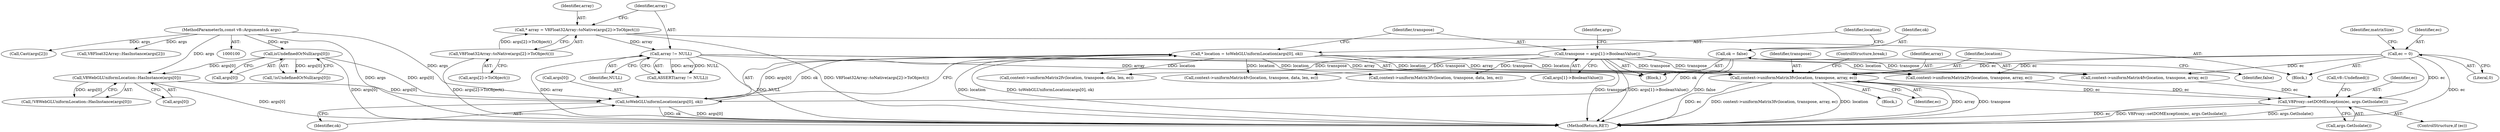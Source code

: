 digraph "0_Chrome_e9372a1bfd3588a80fcf49aa07321f0971dd6091_63@pointer" {
"1000181" [label="(Call,context->uniformMatrix3fv(location, transpose, array, ec))"];
"1000140" [label="(Call,* location = toWebGLUniformLocation(args[0], ok))"];
"1000142" [label="(Call,toWebGLUniformLocation(args[0], ok))"];
"1000122" [label="(Call,isUndefinedOrNull(args[0]))"];
"1000101" [label="(MethodParameterIn,const v8::Arguments& args)"];
"1000127" [label="(Call,V8WebGLUniformLocation::HasInstance(args[0]))"];
"1000136" [label="(Call,ok = false)"];
"1000148" [label="(Call,transpose = args[1]->BooleanValue())"];
"1000163" [label="(Call,array != NULL)"];
"1000158" [label="(Call,* array = V8Float32Array::toNative(args[2]->ToObject()))"];
"1000160" [label="(Call,V8Float32Array::toNative(args[2]->ToObject()))"];
"1000167" [label="(Call,ec = 0)"];
"1000199" [label="(Call,V8Proxy::setDOMException(ec, args.GetIsolate()))"];
"1000199" [label="(Call,V8Proxy::setDOMException(ec, args.GetIsolate()))"];
"1000142" [label="(Call,toWebGLUniformLocation(args[0], ok))"];
"1000183" [label="(Identifier,transpose)"];
"1000213" [label="(Call,Cast(args[2]))"];
"1000149" [label="(Identifier,transpose)"];
"1000158" [label="(Call,* array = V8Float32Array::toNative(args[2]->ToObject()))"];
"1000161" [label="(Call,args[2]->ToObject())"];
"1000200" [label="(Identifier,ec)"];
"1000165" [label="(Identifier,NULL)"];
"1000163" [label="(Call,array != NULL)"];
"1000169" [label="(Literal,0)"];
"1000160" [label="(Call,V8Float32Array::toNative(args[2]->ToObject()))"];
"1000244" [label="(Call,context->uniformMatrix2fv(location, transpose, data, len, ec))"];
"1000172" [label="(Block,)"];
"1000162" [label="(Call,ASSERT(array != NULL))"];
"1000159" [label="(Identifier,array)"];
"1000203" [label="(Call,v8::Undefined())"];
"1000167" [label="(Call,ec = 0)"];
"1000156" [label="(Block,)"];
"1000201" [label="(Call,args.GetIsolate())"];
"1000103" [label="(Block,)"];
"1000143" [label="(Call,args[0])"];
"1000171" [label="(Identifier,matrixSize)"];
"1000122" [label="(Call,isUndefinedOrNull(args[0]))"];
"1000140" [label="(Call,* location = toWebGLUniformLocation(args[0], ok))"];
"1000126" [label="(Call,!V8WebGLUniformLocation::HasInstance(args[0]))"];
"1000260" [label="(Call,context->uniformMatrix4fv(location, transpose, data, len, ec))"];
"1000186" [label="(ControlStructure,break;)"];
"1000185" [label="(Identifier,ec)"];
"1000141" [label="(Identifier,location)"];
"1000174" [label="(Call,context->uniformMatrix2fv(location, transpose, array, ec))"];
"1000150" [label="(Call,args[1]->BooleanValue())"];
"1000252" [label="(Call,context->uniformMatrix3fv(location, transpose, data, len, ec))"];
"1000181" [label="(Call,context->uniformMatrix3fv(location, transpose, array, ec))"];
"1000168" [label="(Identifier,ec)"];
"1000123" [label="(Call,args[0])"];
"1000128" [label="(Call,args[0])"];
"1000136" [label="(Call,ok = false)"];
"1000188" [label="(Call,context->uniformMatrix4fv(location, transpose, array, ec))"];
"1000184" [label="(Identifier,array)"];
"1000152" [label="(Call,V8Float32Array::HasInstance(args[2]))"];
"1000138" [label="(Identifier,false)"];
"1000127" [label="(Call,V8WebGLUniformLocation::HasInstance(args[0]))"];
"1000164" [label="(Identifier,array)"];
"1000154" [label="(Identifier,args)"];
"1000182" [label="(Identifier,location)"];
"1000101" [label="(MethodParameterIn,const v8::Arguments& args)"];
"1000121" [label="(Call,!isUndefinedOrNull(args[0]))"];
"1000137" [label="(Identifier,ok)"];
"1000279" [label="(MethodReturn,RET)"];
"1000148" [label="(Call,transpose = args[1]->BooleanValue())"];
"1000146" [label="(Identifier,ok)"];
"1000197" [label="(ControlStructure,if (ec))"];
"1000181" -> "1000172"  [label="AST: "];
"1000181" -> "1000185"  [label="CFG: "];
"1000182" -> "1000181"  [label="AST: "];
"1000183" -> "1000181"  [label="AST: "];
"1000184" -> "1000181"  [label="AST: "];
"1000185" -> "1000181"  [label="AST: "];
"1000186" -> "1000181"  [label="CFG: "];
"1000181" -> "1000279"  [label="DDG: ec"];
"1000181" -> "1000279"  [label="DDG: context->uniformMatrix3fv(location, transpose, array, ec)"];
"1000181" -> "1000279"  [label="DDG: location"];
"1000181" -> "1000279"  [label="DDG: array"];
"1000181" -> "1000279"  [label="DDG: transpose"];
"1000140" -> "1000181"  [label="DDG: location"];
"1000148" -> "1000181"  [label="DDG: transpose"];
"1000163" -> "1000181"  [label="DDG: array"];
"1000167" -> "1000181"  [label="DDG: ec"];
"1000181" -> "1000199"  [label="DDG: ec"];
"1000140" -> "1000103"  [label="AST: "];
"1000140" -> "1000142"  [label="CFG: "];
"1000141" -> "1000140"  [label="AST: "];
"1000142" -> "1000140"  [label="AST: "];
"1000149" -> "1000140"  [label="CFG: "];
"1000140" -> "1000279"  [label="DDG: toWebGLUniformLocation(args[0], ok)"];
"1000140" -> "1000279"  [label="DDG: location"];
"1000142" -> "1000140"  [label="DDG: args[0]"];
"1000142" -> "1000140"  [label="DDG: ok"];
"1000140" -> "1000174"  [label="DDG: location"];
"1000140" -> "1000188"  [label="DDG: location"];
"1000140" -> "1000244"  [label="DDG: location"];
"1000140" -> "1000252"  [label="DDG: location"];
"1000140" -> "1000260"  [label="DDG: location"];
"1000142" -> "1000146"  [label="CFG: "];
"1000143" -> "1000142"  [label="AST: "];
"1000146" -> "1000142"  [label="AST: "];
"1000142" -> "1000279"  [label="DDG: args[0]"];
"1000142" -> "1000279"  [label="DDG: ok"];
"1000122" -> "1000142"  [label="DDG: args[0]"];
"1000127" -> "1000142"  [label="DDG: args[0]"];
"1000101" -> "1000142"  [label="DDG: args"];
"1000136" -> "1000142"  [label="DDG: ok"];
"1000122" -> "1000121"  [label="AST: "];
"1000122" -> "1000123"  [label="CFG: "];
"1000123" -> "1000122"  [label="AST: "];
"1000121" -> "1000122"  [label="CFG: "];
"1000122" -> "1000279"  [label="DDG: args[0]"];
"1000122" -> "1000121"  [label="DDG: args[0]"];
"1000101" -> "1000122"  [label="DDG: args"];
"1000122" -> "1000127"  [label="DDG: args[0]"];
"1000101" -> "1000100"  [label="AST: "];
"1000101" -> "1000279"  [label="DDG: args"];
"1000101" -> "1000127"  [label="DDG: args"];
"1000101" -> "1000152"  [label="DDG: args"];
"1000101" -> "1000213"  [label="DDG: args"];
"1000127" -> "1000126"  [label="AST: "];
"1000127" -> "1000128"  [label="CFG: "];
"1000128" -> "1000127"  [label="AST: "];
"1000126" -> "1000127"  [label="CFG: "];
"1000127" -> "1000279"  [label="DDG: args[0]"];
"1000127" -> "1000126"  [label="DDG: args[0]"];
"1000136" -> "1000103"  [label="AST: "];
"1000136" -> "1000138"  [label="CFG: "];
"1000137" -> "1000136"  [label="AST: "];
"1000138" -> "1000136"  [label="AST: "];
"1000141" -> "1000136"  [label="CFG: "];
"1000136" -> "1000279"  [label="DDG: false"];
"1000148" -> "1000103"  [label="AST: "];
"1000148" -> "1000150"  [label="CFG: "];
"1000149" -> "1000148"  [label="AST: "];
"1000150" -> "1000148"  [label="AST: "];
"1000154" -> "1000148"  [label="CFG: "];
"1000148" -> "1000279"  [label="DDG: transpose"];
"1000148" -> "1000279"  [label="DDG: args[1]->BooleanValue()"];
"1000148" -> "1000174"  [label="DDG: transpose"];
"1000148" -> "1000188"  [label="DDG: transpose"];
"1000148" -> "1000244"  [label="DDG: transpose"];
"1000148" -> "1000252"  [label="DDG: transpose"];
"1000148" -> "1000260"  [label="DDG: transpose"];
"1000163" -> "1000162"  [label="AST: "];
"1000163" -> "1000165"  [label="CFG: "];
"1000164" -> "1000163"  [label="AST: "];
"1000165" -> "1000163"  [label="AST: "];
"1000162" -> "1000163"  [label="CFG: "];
"1000163" -> "1000279"  [label="DDG: array"];
"1000163" -> "1000279"  [label="DDG: NULL"];
"1000163" -> "1000162"  [label="DDG: array"];
"1000163" -> "1000162"  [label="DDG: NULL"];
"1000158" -> "1000163"  [label="DDG: array"];
"1000163" -> "1000174"  [label="DDG: array"];
"1000163" -> "1000188"  [label="DDG: array"];
"1000158" -> "1000156"  [label="AST: "];
"1000158" -> "1000160"  [label="CFG: "];
"1000159" -> "1000158"  [label="AST: "];
"1000160" -> "1000158"  [label="AST: "];
"1000164" -> "1000158"  [label="CFG: "];
"1000158" -> "1000279"  [label="DDG: V8Float32Array::toNative(args[2]->ToObject())"];
"1000160" -> "1000158"  [label="DDG: args[2]->ToObject()"];
"1000160" -> "1000161"  [label="CFG: "];
"1000161" -> "1000160"  [label="AST: "];
"1000160" -> "1000279"  [label="DDG: args[2]->ToObject()"];
"1000167" -> "1000156"  [label="AST: "];
"1000167" -> "1000169"  [label="CFG: "];
"1000168" -> "1000167"  [label="AST: "];
"1000169" -> "1000167"  [label="AST: "];
"1000171" -> "1000167"  [label="CFG: "];
"1000167" -> "1000279"  [label="DDG: ec"];
"1000167" -> "1000174"  [label="DDG: ec"];
"1000167" -> "1000188"  [label="DDG: ec"];
"1000167" -> "1000199"  [label="DDG: ec"];
"1000199" -> "1000197"  [label="AST: "];
"1000199" -> "1000201"  [label="CFG: "];
"1000200" -> "1000199"  [label="AST: "];
"1000201" -> "1000199"  [label="AST: "];
"1000203" -> "1000199"  [label="CFG: "];
"1000199" -> "1000279"  [label="DDG: args.GetIsolate()"];
"1000199" -> "1000279"  [label="DDG: ec"];
"1000199" -> "1000279"  [label="DDG: V8Proxy::setDOMException(ec, args.GetIsolate())"];
"1000174" -> "1000199"  [label="DDG: ec"];
"1000188" -> "1000199"  [label="DDG: ec"];
}
